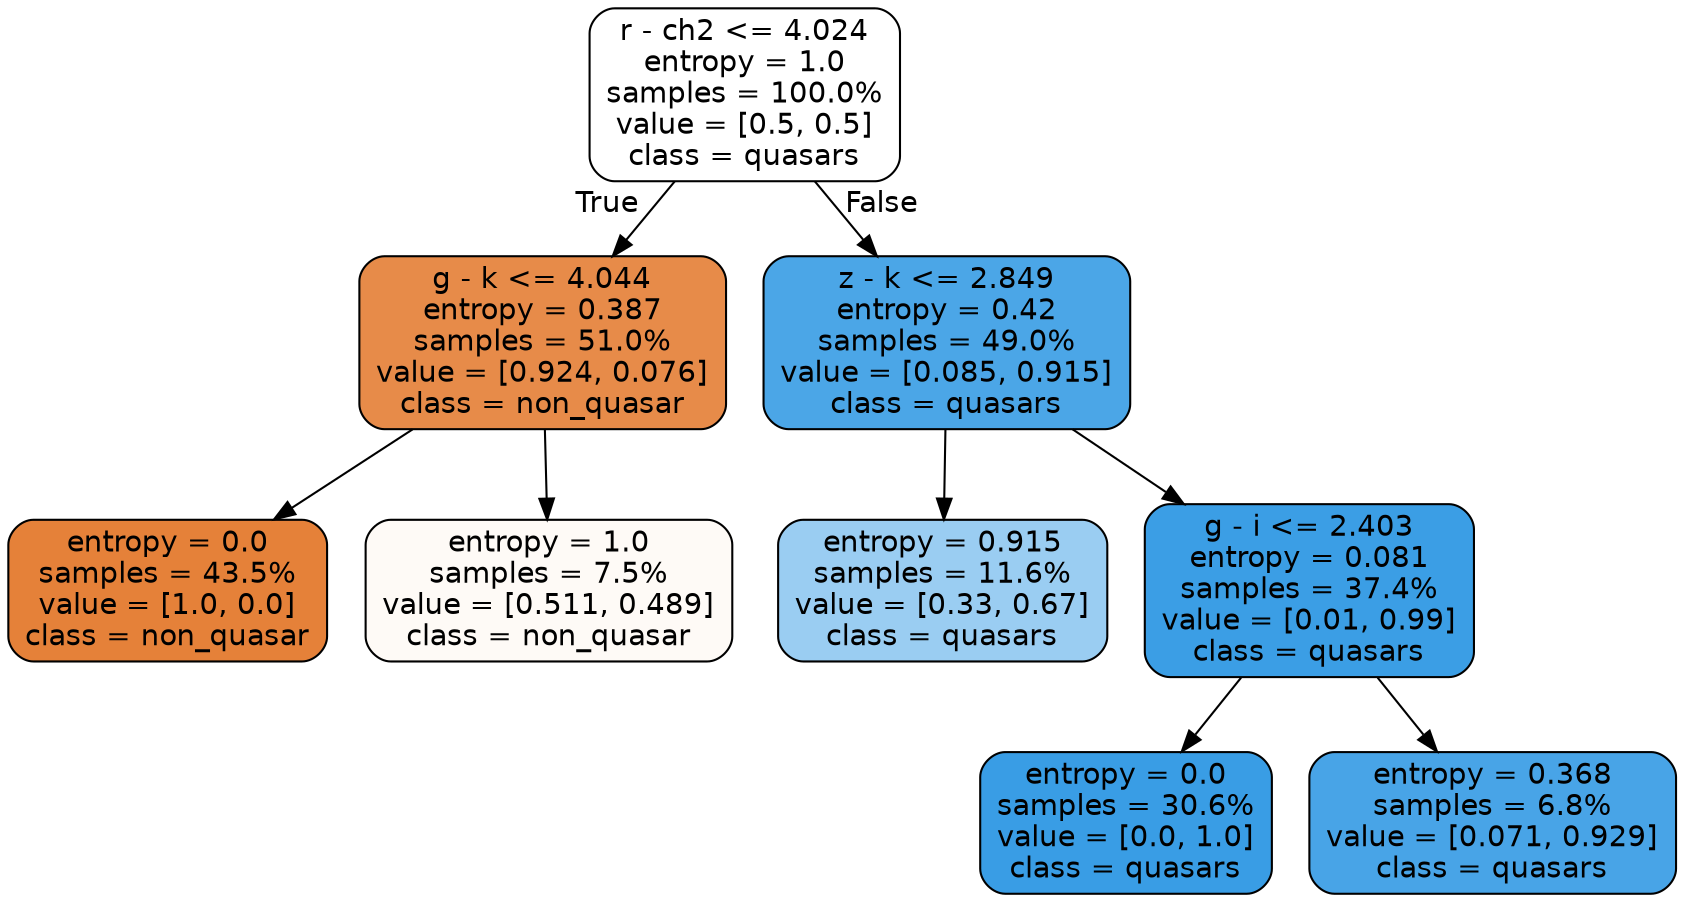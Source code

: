 digraph Tree {
node [shape=box, style="filled, rounded", color="black", fontname="helvetica"] ;
edge [fontname="helvetica"] ;
0 [label="r - ch2 <= 4.024\nentropy = 1.0\nsamples = 100.0%\nvalue = [0.5, 0.5]\nclass = quasars", fillcolor="#ffffff"] ;
1 [label="g - k <= 4.044\nentropy = 0.387\nsamples = 51.0%\nvalue = [0.924, 0.076]\nclass = non_quasar", fillcolor="#e78b49"] ;
0 -> 1 [labeldistance=2.5, labelangle=45, headlabel="True"] ;
2 [label="entropy = 0.0\nsamples = 43.5%\nvalue = [1.0, 0.0]\nclass = non_quasar", fillcolor="#e58139"] ;
1 -> 2 ;
3 [label="entropy = 1.0\nsamples = 7.5%\nvalue = [0.511, 0.489]\nclass = non_quasar", fillcolor="#fefaf6"] ;
1 -> 3 ;
4 [label="z - k <= 2.849\nentropy = 0.42\nsamples = 49.0%\nvalue = [0.085, 0.915]\nclass = quasars", fillcolor="#4ba6e7"] ;
0 -> 4 [labeldistance=2.5, labelangle=-45, headlabel="False"] ;
5 [label="entropy = 0.915\nsamples = 11.6%\nvalue = [0.33, 0.67]\nclass = quasars", fillcolor="#9acdf2"] ;
4 -> 5 ;
6 [label="g - i <= 2.403\nentropy = 0.081\nsamples = 37.4%\nvalue = [0.01, 0.99]\nclass = quasars", fillcolor="#3b9ee5"] ;
4 -> 6 ;
7 [label="entropy = 0.0\nsamples = 30.6%\nvalue = [0.0, 1.0]\nclass = quasars", fillcolor="#399de5"] ;
6 -> 7 ;
8 [label="entropy = 0.368\nsamples = 6.8%\nvalue = [0.071, 0.929]\nclass = quasars", fillcolor="#48a4e7"] ;
6 -> 8 ;
}